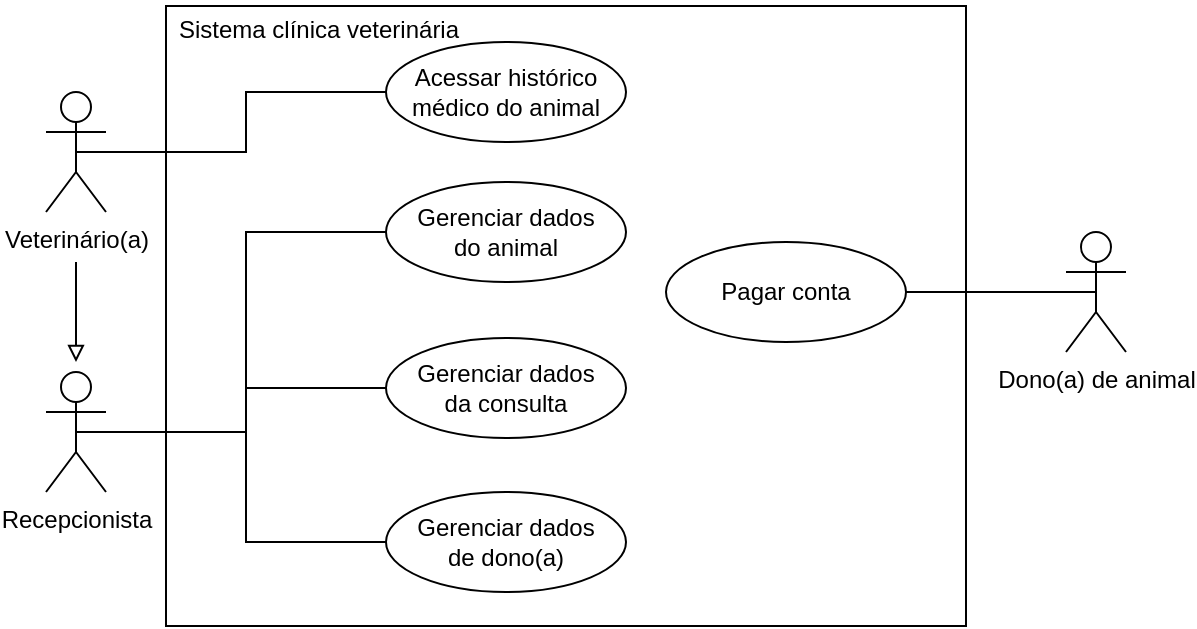 <mxfile version="24.7.7">
  <diagram name="Página-1" id="wDYyrvSTDLX9u82SJsVx">
    <mxGraphModel dx="588" dy="307" grid="0" gridSize="10" guides="1" tooltips="1" connect="1" arrows="1" fold="1" page="1" pageScale="1" pageWidth="827" pageHeight="1169" math="0" shadow="0">
      <root>
        <mxCell id="0" />
        <mxCell id="1" parent="0" />
        <mxCell id="ZnnRUoUaj6cAdMIp3xhR-18" value="" style="rounded=0;whiteSpace=wrap;html=1;" vertex="1" parent="1">
          <mxGeometry x="190" y="52" width="400" height="310" as="geometry" />
        </mxCell>
        <mxCell id="ZnnRUoUaj6cAdMIp3xhR-16" style="edgeStyle=orthogonalEdgeStyle;rounded=0;orthogonalLoop=1;jettySize=auto;html=1;exitX=0.5;exitY=0.5;exitDx=0;exitDy=0;exitPerimeter=0;entryX=0;entryY=0.5;entryDx=0;entryDy=0;endArrow=none;endFill=0;" edge="1" parent="1" source="ZnnRUoUaj6cAdMIp3xhR-1" target="ZnnRUoUaj6cAdMIp3xhR-6">
          <mxGeometry relative="1" as="geometry" />
        </mxCell>
        <mxCell id="ZnnRUoUaj6cAdMIp3xhR-17" style="edgeStyle=orthogonalEdgeStyle;rounded=0;orthogonalLoop=1;jettySize=auto;html=1;exitX=0.5;exitY=0.5;exitDx=0;exitDy=0;exitPerimeter=0;endArrow=none;endFill=0;" edge="1" parent="1" source="ZnnRUoUaj6cAdMIp3xhR-1" target="ZnnRUoUaj6cAdMIp3xhR-7">
          <mxGeometry relative="1" as="geometry" />
        </mxCell>
        <mxCell id="ZnnRUoUaj6cAdMIp3xhR-20" style="edgeStyle=orthogonalEdgeStyle;rounded=0;orthogonalLoop=1;jettySize=auto;html=1;exitX=0.5;exitY=0.5;exitDx=0;exitDy=0;exitPerimeter=0;entryX=0;entryY=0.5;entryDx=0;entryDy=0;endArrow=none;endFill=0;" edge="1" parent="1" source="ZnnRUoUaj6cAdMIp3xhR-1" target="ZnnRUoUaj6cAdMIp3xhR-4">
          <mxGeometry relative="1" as="geometry" />
        </mxCell>
        <mxCell id="ZnnRUoUaj6cAdMIp3xhR-1" value="&lt;div&gt;Recepcionista&lt;/div&gt;" style="shape=umlActor;verticalLabelPosition=bottom;verticalAlign=top;html=1;outlineConnect=0;" vertex="1" parent="1">
          <mxGeometry x="130" y="235" width="30" height="60" as="geometry" />
        </mxCell>
        <mxCell id="ZnnRUoUaj6cAdMIp3xhR-12" style="edgeStyle=orthogonalEdgeStyle;rounded=0;orthogonalLoop=1;jettySize=auto;html=1;exitX=0.5;exitY=0.5;exitDx=0;exitDy=0;exitPerimeter=0;endArrow=none;endFill=0;" edge="1" parent="1" source="ZnnRUoUaj6cAdMIp3xhR-2" target="ZnnRUoUaj6cAdMIp3xhR-9">
          <mxGeometry relative="1" as="geometry" />
        </mxCell>
        <mxCell id="ZnnRUoUaj6cAdMIp3xhR-2" value="Veterinário(a)" style="shape=umlActor;verticalLabelPosition=bottom;verticalAlign=top;html=1;outlineConnect=0;" vertex="1" parent="1">
          <mxGeometry x="130" y="95" width="30" height="60" as="geometry" />
        </mxCell>
        <mxCell id="ZnnRUoUaj6cAdMIp3xhR-11" style="edgeStyle=orthogonalEdgeStyle;rounded=0;orthogonalLoop=1;jettySize=auto;html=1;exitX=0.5;exitY=0.5;exitDx=0;exitDy=0;exitPerimeter=0;entryX=1;entryY=0.5;entryDx=0;entryDy=0;endArrow=none;endFill=0;" edge="1" parent="1" source="ZnnRUoUaj6cAdMIp3xhR-3" target="ZnnRUoUaj6cAdMIp3xhR-8">
          <mxGeometry relative="1" as="geometry" />
        </mxCell>
        <mxCell id="ZnnRUoUaj6cAdMIp3xhR-3" value="Dono(a) de animal" style="shape=umlActor;verticalLabelPosition=bottom;verticalAlign=top;html=1;outlineConnect=0;" vertex="1" parent="1">
          <mxGeometry x="640" y="165" width="30" height="60" as="geometry" />
        </mxCell>
        <mxCell id="ZnnRUoUaj6cAdMIp3xhR-4" value="&lt;div&gt;Gerenciar dados&lt;/div&gt;&lt;div&gt;do animal&lt;br&gt;&lt;/div&gt;" style="ellipse;whiteSpace=wrap;html=1;" vertex="1" parent="1">
          <mxGeometry x="300" y="140" width="120" height="50" as="geometry" />
        </mxCell>
        <mxCell id="ZnnRUoUaj6cAdMIp3xhR-6" value="&lt;div&gt;Gerenciar dados&lt;/div&gt;&lt;div&gt;da consulta&lt;br&gt;&lt;/div&gt;" style="ellipse;whiteSpace=wrap;html=1;" vertex="1" parent="1">
          <mxGeometry x="300" y="218" width="120" height="50" as="geometry" />
        </mxCell>
        <mxCell id="ZnnRUoUaj6cAdMIp3xhR-7" value="&lt;div&gt;Gerenciar dados&lt;/div&gt;&lt;div&gt;de dono(a)&lt;br&gt;&lt;/div&gt;" style="ellipse;whiteSpace=wrap;html=1;" vertex="1" parent="1">
          <mxGeometry x="300" y="295" width="120" height="50" as="geometry" />
        </mxCell>
        <mxCell id="ZnnRUoUaj6cAdMIp3xhR-8" value="Pagar conta" style="ellipse;whiteSpace=wrap;html=1;" vertex="1" parent="1">
          <mxGeometry x="440" y="170" width="120" height="50" as="geometry" />
        </mxCell>
        <mxCell id="ZnnRUoUaj6cAdMIp3xhR-9" value="&lt;div&gt;Acessar histórico&lt;/div&gt;&lt;div&gt;médico do animal&lt;br&gt;&lt;/div&gt;" style="ellipse;whiteSpace=wrap;html=1;" vertex="1" parent="1">
          <mxGeometry x="300" y="70" width="120" height="50" as="geometry" />
        </mxCell>
        <mxCell id="ZnnRUoUaj6cAdMIp3xhR-14" style="edgeStyle=orthogonalEdgeStyle;rounded=0;orthogonalLoop=1;jettySize=auto;html=1;endArrow=block;endFill=0;" edge="1" parent="1">
          <mxGeometry relative="1" as="geometry">
            <mxPoint x="145" y="180" as="sourcePoint" />
            <mxPoint x="145" y="230" as="targetPoint" />
          </mxGeometry>
        </mxCell>
        <mxCell id="ZnnRUoUaj6cAdMIp3xhR-19" value="Sistema clínica veterinária" style="text;html=1;align=center;verticalAlign=middle;whiteSpace=wrap;rounded=0;" vertex="1" parent="1">
          <mxGeometry x="185" y="49" width="163" height="30" as="geometry" />
        </mxCell>
      </root>
    </mxGraphModel>
  </diagram>
</mxfile>
